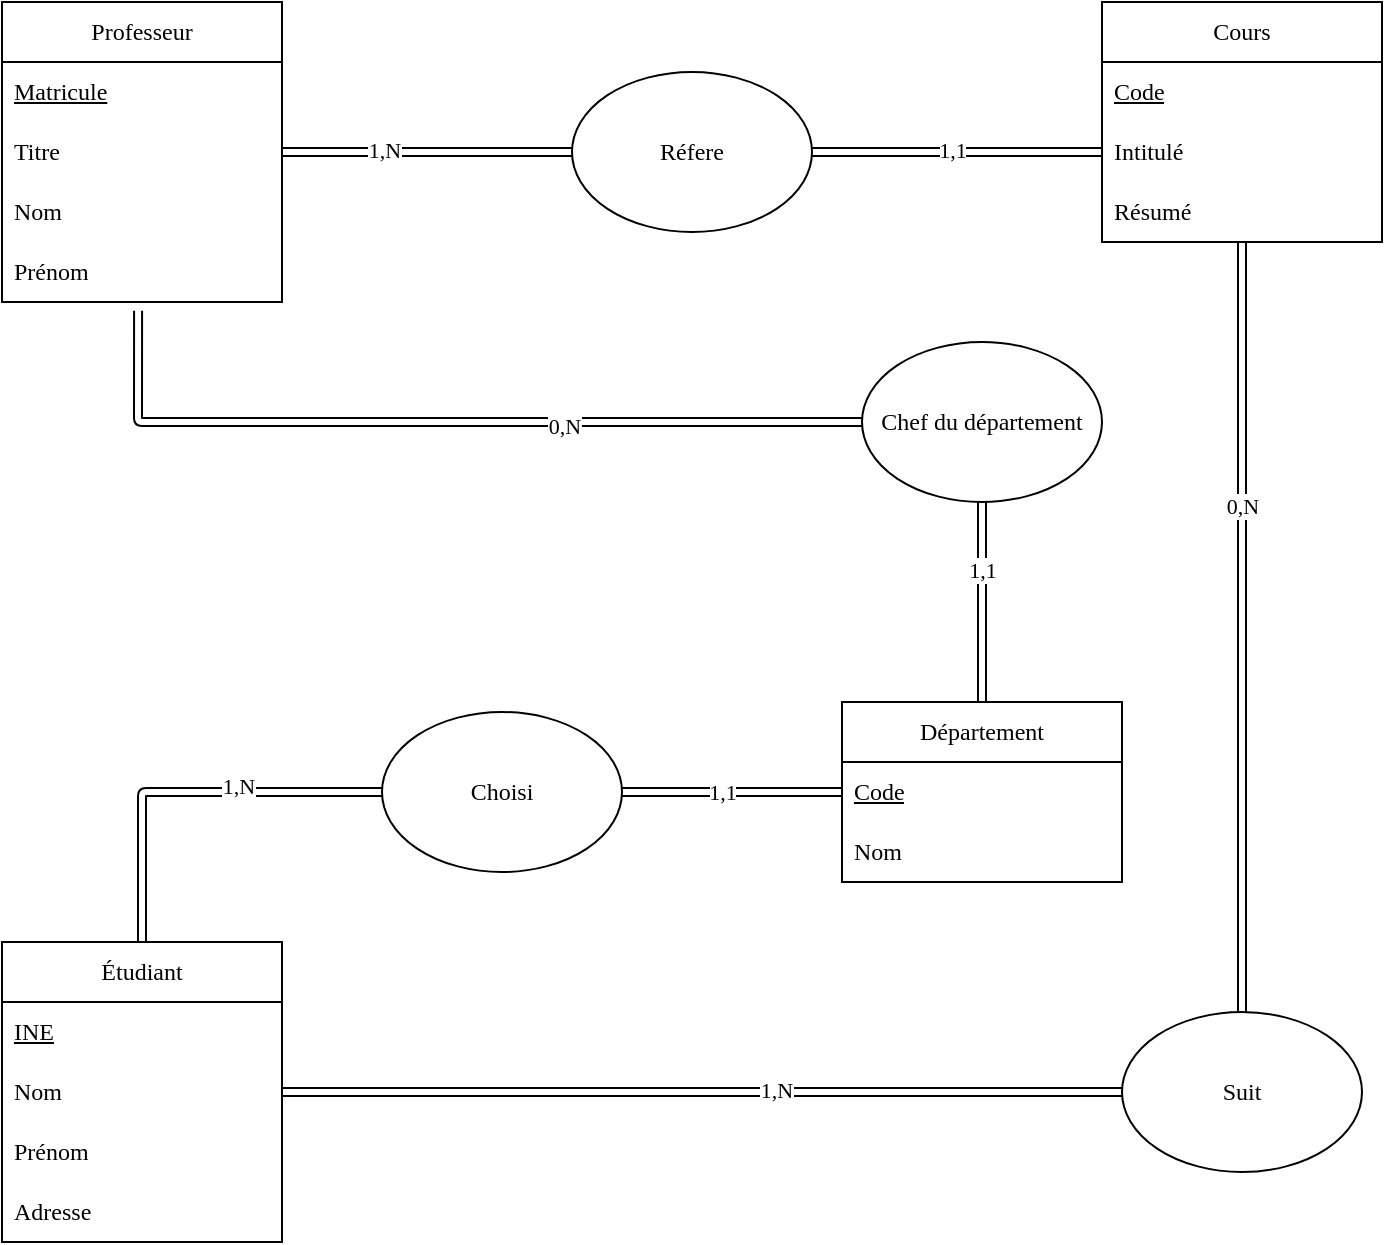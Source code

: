 <mxfile>
    <diagram id="Arw_0XogKY7pFr0ev3Sk" name="Page-1">
        <mxGraphModel dx="896" dy="604" grid="1" gridSize="10" guides="1" tooltips="1" connect="1" arrows="1" fold="1" page="1" pageScale="1" pageWidth="850" pageHeight="1100" math="0" shadow="0">
            <root>
                <mxCell id="0"/>
                <mxCell id="1" parent="0"/>
                <mxCell id="2" value="Étudiant" style="swimlane;fontStyle=0;childLayout=stackLayout;horizontal=1;startSize=30;horizontalStack=0;resizeParent=1;resizeParentMax=0;resizeLast=0;collapsible=1;marginBottom=0;whiteSpace=wrap;html=1;fontFamily=FiraCode Nerd Font Propo;" parent="1" vertex="1">
                    <mxGeometry x="80" y="580" width="140" height="150" as="geometry">
                        <mxRectangle x="355" y="400" width="80" height="30" as="alternateBounds"/>
                    </mxGeometry>
                </mxCell>
                <mxCell id="3" value="&lt;u&gt;INE&lt;/u&gt;" style="text;strokeColor=none;fillColor=none;align=left;verticalAlign=middle;spacingLeft=4;spacingRight=4;overflow=hidden;points=[[0,0.5],[1,0.5]];portConstraint=eastwest;rotatable=0;whiteSpace=wrap;html=1;fontFamily=FiraCode Nerd Font Propo;" parent="2" vertex="1">
                    <mxGeometry y="30" width="140" height="30" as="geometry"/>
                </mxCell>
                <mxCell id="4" value="Nom" style="text;strokeColor=none;fillColor=none;align=left;verticalAlign=middle;spacingLeft=4;spacingRight=4;overflow=hidden;points=[[0,0.5],[1,0.5]];portConstraint=eastwest;rotatable=0;whiteSpace=wrap;html=1;fontFamily=FiraCode Nerd Font Propo;" parent="2" vertex="1">
                    <mxGeometry y="60" width="140" height="30" as="geometry"/>
                </mxCell>
                <mxCell id="5" value="Prénom" style="text;strokeColor=none;fillColor=none;align=left;verticalAlign=middle;spacingLeft=4;spacingRight=4;overflow=hidden;points=[[0,0.5],[1,0.5]];portConstraint=eastwest;rotatable=0;whiteSpace=wrap;html=1;fontFamily=FiraCode Nerd Font Propo;" parent="2" vertex="1">
                    <mxGeometry y="90" width="140" height="30" as="geometry"/>
                </mxCell>
                <mxCell id="14" value="Adresse" style="text;strokeColor=none;fillColor=none;align=left;verticalAlign=middle;spacingLeft=4;spacingRight=4;overflow=hidden;points=[[0,0.5],[1,0.5]];portConstraint=eastwest;rotatable=0;whiteSpace=wrap;html=1;fontFamily=FiraCode Nerd Font Propo;" parent="2" vertex="1">
                    <mxGeometry y="120" width="140" height="30" as="geometry"/>
                </mxCell>
                <mxCell id="6" value="Cours" style="swimlane;fontStyle=0;childLayout=stackLayout;horizontal=1;startSize=30;horizontalStack=0;resizeParent=1;resizeParentMax=0;resizeLast=0;collapsible=1;marginBottom=0;whiteSpace=wrap;html=1;fontFamily=FiraCode Nerd Font Propo;" parent="1" vertex="1">
                    <mxGeometry x="630" y="110" width="140" height="120" as="geometry"/>
                </mxCell>
                <mxCell id="7" value="&lt;u&gt;Code&lt;/u&gt;" style="text;strokeColor=none;fillColor=none;align=left;verticalAlign=middle;spacingLeft=4;spacingRight=4;overflow=hidden;points=[[0,0.5],[1,0.5]];portConstraint=eastwest;rotatable=0;whiteSpace=wrap;html=1;fontFamily=FiraCode Nerd Font Propo;" parent="6" vertex="1">
                    <mxGeometry y="30" width="140" height="30" as="geometry"/>
                </mxCell>
                <mxCell id="8" value="Intitulé" style="text;strokeColor=none;fillColor=none;align=left;verticalAlign=middle;spacingLeft=4;spacingRight=4;overflow=hidden;points=[[0,0.5],[1,0.5]];portConstraint=eastwest;rotatable=0;whiteSpace=wrap;html=1;fontFamily=FiraCode Nerd Font Propo;" parent="6" vertex="1">
                    <mxGeometry y="60" width="140" height="30" as="geometry"/>
                </mxCell>
                <mxCell id="9" value="Résumé" style="text;strokeColor=none;fillColor=none;align=left;verticalAlign=middle;spacingLeft=4;spacingRight=4;overflow=hidden;points=[[0,0.5],[1,0.5]];portConstraint=eastwest;rotatable=0;whiteSpace=wrap;html=1;fontFamily=FiraCode Nerd Font Propo;" parent="6" vertex="1">
                    <mxGeometry y="90" width="140" height="30" as="geometry"/>
                </mxCell>
                <mxCell id="10" value="Professeur" style="swimlane;fontStyle=0;childLayout=stackLayout;horizontal=1;startSize=30;horizontalStack=0;resizeParent=1;resizeParentMax=0;resizeLast=0;collapsible=1;marginBottom=0;whiteSpace=wrap;html=1;fontFamily=FiraCode Nerd Font Propo;" parent="1" vertex="1">
                    <mxGeometry x="80" y="110" width="140" height="150" as="geometry"/>
                </mxCell>
                <mxCell id="11" value="&lt;u&gt;Matricule&lt;/u&gt;" style="text;strokeColor=none;fillColor=none;align=left;verticalAlign=middle;spacingLeft=4;spacingRight=4;overflow=hidden;points=[[0,0.5],[1,0.5]];portConstraint=eastwest;rotatable=0;whiteSpace=wrap;html=1;fontFamily=FiraCode Nerd Font Propo;" parent="10" vertex="1">
                    <mxGeometry y="30" width="140" height="30" as="geometry"/>
                </mxCell>
                <mxCell id="12" value="Titre" style="text;strokeColor=none;fillColor=none;align=left;verticalAlign=middle;spacingLeft=4;spacingRight=4;overflow=hidden;points=[[0,0.5],[1,0.5]];portConstraint=eastwest;rotatable=0;whiteSpace=wrap;html=1;fontFamily=FiraCode Nerd Font Propo;" parent="10" vertex="1">
                    <mxGeometry y="60" width="140" height="30" as="geometry"/>
                </mxCell>
                <mxCell id="13" value="Nom" style="text;strokeColor=none;fillColor=none;align=left;verticalAlign=middle;spacingLeft=4;spacingRight=4;overflow=hidden;points=[[0,0.5],[1,0.5]];portConstraint=eastwest;rotatable=0;whiteSpace=wrap;html=1;fontFamily=FiraCode Nerd Font Propo;" parent="10" vertex="1">
                    <mxGeometry y="90" width="140" height="30" as="geometry"/>
                </mxCell>
                <mxCell id="16" value="Prénom" style="text;strokeColor=none;fillColor=none;align=left;verticalAlign=middle;spacingLeft=4;spacingRight=4;overflow=hidden;points=[[0,0.5],[1,0.5]];portConstraint=eastwest;rotatable=0;whiteSpace=wrap;html=1;fontFamily=FiraCode Nerd Font Propo;" parent="10" vertex="1">
                    <mxGeometry y="120" width="140" height="30" as="geometry"/>
                </mxCell>
                <mxCell id="18" value="Département" style="swimlane;fontStyle=0;childLayout=stackLayout;horizontal=1;startSize=30;horizontalStack=0;resizeParent=1;resizeParentMax=0;resizeLast=0;collapsible=1;marginBottom=0;whiteSpace=wrap;html=1;fontFamily=FiraCode Nerd Font Propo;" parent="1" vertex="1">
                    <mxGeometry x="500" y="460" width="140" height="90" as="geometry"/>
                </mxCell>
                <mxCell id="19" value="&lt;u&gt;Code&lt;/u&gt;" style="text;strokeColor=none;fillColor=none;align=left;verticalAlign=middle;spacingLeft=4;spacingRight=4;overflow=hidden;points=[[0,0.5],[1,0.5]];portConstraint=eastwest;rotatable=0;whiteSpace=wrap;html=1;fontFamily=FiraCode Nerd Font Propo;" parent="18" vertex="1">
                    <mxGeometry y="30" width="140" height="30" as="geometry"/>
                </mxCell>
                <mxCell id="20" value="Nom" style="text;strokeColor=none;fillColor=none;align=left;verticalAlign=middle;spacingLeft=4;spacingRight=4;overflow=hidden;points=[[0,0.5],[1,0.5]];portConstraint=eastwest;rotatable=0;whiteSpace=wrap;html=1;fontFamily=FiraCode Nerd Font Propo;" parent="18" vertex="1">
                    <mxGeometry y="60" width="140" height="30" as="geometry"/>
                </mxCell>
                <mxCell id="36" style="edgeStyle=none;shape=link;html=1;exitX=0;exitY=0.5;exitDx=0;exitDy=0;entryX=0.486;entryY=1.144;entryDx=0;entryDy=0;entryPerimeter=0;fontFamily=FiraCode Nerd Font Propo;" parent="1" source="23" target="16" edge="1">
                    <mxGeometry relative="1" as="geometry">
                        <Array as="points">
                            <mxPoint x="148" y="320"/>
                        </Array>
                    </mxGeometry>
                </mxCell>
                <mxCell id="43" value="0,N" style="edgeLabel;html=1;align=center;verticalAlign=middle;resizable=0;points=[];fontFamily=FiraCode Nerd Font Propo;" parent="36" vertex="1" connectable="0">
                    <mxGeometry x="-0.287" y="2" relative="1" as="geometry">
                        <mxPoint as="offset"/>
                    </mxGeometry>
                </mxCell>
                <mxCell id="37" style="edgeStyle=none;shape=link;html=1;exitX=0.5;exitY=1;exitDx=0;exitDy=0;entryX=0.5;entryY=0;entryDx=0;entryDy=0;fontFamily=FiraCode Nerd Font Propo;" parent="1" source="23" target="18" edge="1">
                    <mxGeometry relative="1" as="geometry"/>
                </mxCell>
                <mxCell id="42" value="1,1" style="edgeLabel;html=1;align=center;verticalAlign=middle;resizable=0;points=[];fontFamily=FiraCode Nerd Font Propo;" parent="37" vertex="1" connectable="0">
                    <mxGeometry x="-0.332" relative="1" as="geometry">
                        <mxPoint as="offset"/>
                    </mxGeometry>
                </mxCell>
                <mxCell id="23" value="Chef du département" style="ellipse;whiteSpace=wrap;html=1;fontFamily=FiraCode Nerd Font Propo;" parent="1" vertex="1">
                    <mxGeometry x="510" y="280" width="120" height="80" as="geometry"/>
                </mxCell>
                <mxCell id="30" style="edgeStyle=none;shape=link;html=1;exitX=0;exitY=0.5;exitDx=0;exitDy=0;fontFamily=FiraCode Nerd Font Propo;" parent="1" source="24" target="12" edge="1">
                    <mxGeometry relative="1" as="geometry"/>
                </mxCell>
                <mxCell id="38" value="1,N" style="edgeLabel;html=1;align=center;verticalAlign=middle;resizable=0;points=[];fontFamily=FiraCode Nerd Font Propo;" parent="30" vertex="1" connectable="0">
                    <mxGeometry x="0.295" y="-1" relative="1" as="geometry">
                        <mxPoint as="offset"/>
                    </mxGeometry>
                </mxCell>
                <mxCell id="24" value="Réfere" style="ellipse;whiteSpace=wrap;html=1;fontFamily=FiraCode Nerd Font Propo;" parent="1" vertex="1">
                    <mxGeometry x="365" y="145" width="120" height="80" as="geometry"/>
                </mxCell>
                <mxCell id="34" style="edgeStyle=none;shape=link;html=1;exitX=1;exitY=0.5;exitDx=0;exitDy=0;entryX=0;entryY=0.5;entryDx=0;entryDy=0;fontFamily=FiraCode Nerd Font Propo;" parent="1" source="25" target="19" edge="1">
                    <mxGeometry relative="1" as="geometry"/>
                </mxCell>
                <mxCell id="40" value="1,1" style="edgeLabel;html=1;align=center;verticalAlign=middle;resizable=0;points=[];fontFamily=FiraCode Nerd Font Propo;" parent="34" vertex="1" connectable="0">
                    <mxGeometry x="-0.205" y="1" relative="1" as="geometry">
                        <mxPoint x="6" y="1" as="offset"/>
                    </mxGeometry>
                </mxCell>
                <mxCell id="35" style="edgeStyle=none;shape=link;html=1;exitX=0;exitY=0.5;exitDx=0;exitDy=0;entryX=0.5;entryY=0;entryDx=0;entryDy=0;fontFamily=FiraCode Nerd Font Propo;" parent="1" source="25" target="2" edge="1">
                    <mxGeometry relative="1" as="geometry">
                        <mxPoint x="150" y="505.471" as="targetPoint"/>
                        <Array as="points">
                            <mxPoint x="150" y="505"/>
                        </Array>
                    </mxGeometry>
                </mxCell>
                <mxCell id="41" value="1,N" style="edgeLabel;html=1;align=center;verticalAlign=middle;resizable=0;points=[];fontFamily=FiraCode Nerd Font Propo;" parent="35" vertex="1" connectable="0">
                    <mxGeometry x="-0.26" y="-3" relative="1" as="geometry">
                        <mxPoint as="offset"/>
                    </mxGeometry>
                </mxCell>
                <mxCell id="25" value="Choisi" style="ellipse;whiteSpace=wrap;html=1;fontFamily=FiraCode Nerd Font Propo;" parent="1" vertex="1">
                    <mxGeometry x="270" y="465" width="120" height="80" as="geometry"/>
                </mxCell>
                <mxCell id="31" style="edgeStyle=none;shape=link;html=1;exitX=0;exitY=0.5;exitDx=0;exitDy=0;fontFamily=FiraCode Nerd Font Propo;" parent="1" source="26" target="4" edge="1">
                    <mxGeometry relative="1" as="geometry"/>
                </mxCell>
                <mxCell id="44" value="1,N" style="edgeLabel;html=1;align=center;verticalAlign=middle;resizable=0;points=[];fontFamily=FiraCode Nerd Font Propo;" parent="31" vertex="1" connectable="0">
                    <mxGeometry x="-0.176" y="-1" relative="1" as="geometry">
                        <mxPoint as="offset"/>
                    </mxGeometry>
                </mxCell>
                <mxCell id="32" style="edgeStyle=none;shape=link;html=1;exitX=0.5;exitY=0;exitDx=0;exitDy=0;fontFamily=FiraCode Nerd Font Propo;" parent="1" source="26" target="6" edge="1">
                    <mxGeometry relative="1" as="geometry"/>
                </mxCell>
                <mxCell id="45" value="0,N" style="edgeLabel;html=1;align=center;verticalAlign=middle;resizable=0;points=[];fontFamily=FiraCode Nerd Font Propo;" parent="32" vertex="1" connectable="0">
                    <mxGeometry x="0.316" relative="1" as="geometry">
                        <mxPoint as="offset"/>
                    </mxGeometry>
                </mxCell>
                <mxCell id="26" value="Suit" style="ellipse;whiteSpace=wrap;html=1;fontFamily=FiraCode Nerd Font Propo;" parent="1" vertex="1">
                    <mxGeometry x="640" y="615" width="120" height="80" as="geometry"/>
                </mxCell>
                <mxCell id="29" style="edgeStyle=none;shape=link;html=1;exitX=0;exitY=0.5;exitDx=0;exitDy=0;entryX=1;entryY=0.5;entryDx=0;entryDy=0;fontFamily=FiraCode Nerd Font Propo;" parent="1" source="8" target="24" edge="1">
                    <mxGeometry relative="1" as="geometry">
                        <Array as="points">
                            <mxPoint x="540" y="185"/>
                        </Array>
                    </mxGeometry>
                </mxCell>
                <mxCell id="39" value="1,1" style="edgeLabel;html=1;align=center;verticalAlign=middle;resizable=0;points=[];fontFamily=FiraCode Nerd Font Propo;" parent="29" vertex="1" connectable="0">
                    <mxGeometry x="0.04" y="-1" relative="1" as="geometry">
                        <mxPoint as="offset"/>
                    </mxGeometry>
                </mxCell>
            </root>
        </mxGraphModel>
    </diagram>
</mxfile>